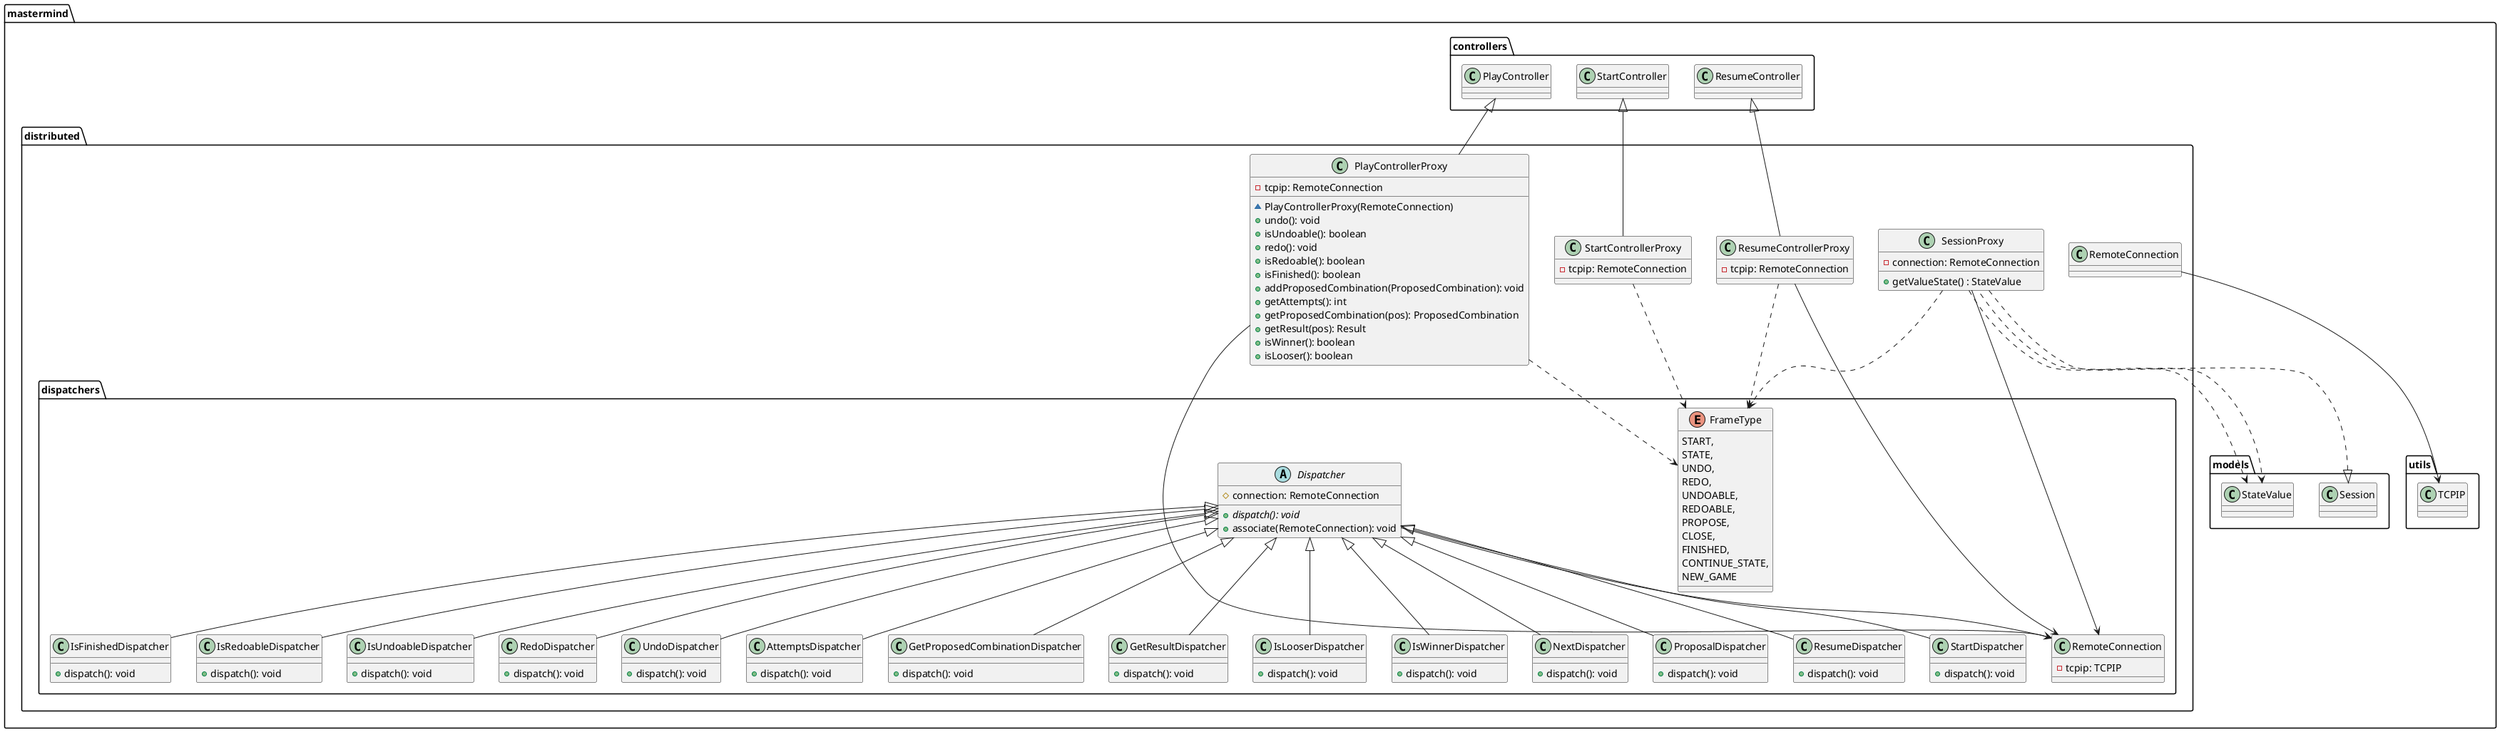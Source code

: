 @startuml

class mastermind.distributed.SessionProxy {
    - connection: RemoteConnection
    + getValueState() : StateValue
}
mastermind.models.Session <|.. mastermind.distributed.SessionProxy
mastermind.distributed.SessionProxy ..> mastermind.models.StateValue
mastermind.distributed.SessionProxy ..> mastermind.distributed.dispatchers.FrameType
mastermind.distributed.SessionProxy ..> mastermind.models.StateValue
mastermind.distributed.SessionProxy --> mastermind.distributed.dispatchers.RemoteConnection

class mastermind.distributed.StartControllerProxy {
    - tcpip: RemoteConnection
}
mastermind.controllers.StartController <|-- mastermind.distributed.StartControllerProxy
mastermind.distributed.StartControllerProxy ..> mastermind.distributed.dispatchers.FrameType

class mastermind.distributed.PlayControllerProxy {
    - tcpip: RemoteConnection
    ~ PlayControllerProxy(RemoteConnection)
    + undo(): void
    + isUndoable(): boolean
    + redo(): void
    + isRedoable(): boolean
    + isFinished(): boolean
    + addProposedCombination(ProposedCombination): void
    + getAttempts(): int
    + getProposedCombination(pos): ProposedCombination
    + getResult(pos): Result
    + isWinner(): boolean
    + isLooser(): boolean
}
mastermind.distributed.PlayControllerProxy --> mastermind.distributed.dispatchers.RemoteConnection
mastermind.controllers.PlayController <|-- mastermind.distributed.PlayControllerProxy
mastermind.distributed.PlayControllerProxy ..> mastermind.distributed.dispatchers.FrameType

class mastermind.distributed.ResumeControllerProxy {
    - tcpip: RemoteConnection
}
mastermind.controllers.ResumeController <|-- mastermind.distributed.ResumeControllerProxy
mastermind.distributed.ResumeControllerProxy ..> mastermind.distributed.dispatchers.FrameType
mastermind.distributed.ResumeControllerProxy --> mastermind.distributed.dispatchers.RemoteConnection

class mastermind.distributed.dispatchers.RemoteConnection {
    - tcpip: TCPIP
}
mastermind.distributed.RemoteConnection --> mastermind.utils.TCPIP

abstract class mastermind.distributed.dispatchers.Dispatcher {
    # connection: RemoteConnection
    + {abstract} dispatch(): void
    + associate(RemoteConnection): void
}
mastermind.distributed.dispatchers.Dispatcher --> mastermind.distributed.dispatchers.RemoteConnection

class mastermind.distributed.dispatchers.NextDispatcher {
    + dispatch(): void
}
mastermind.distributed.dispatchers.Dispatcher <|-- mastermind.distributed.dispatchers.NextDispatcher

class mastermind.distributed.dispatchers.ProposalDispatcher {
    + dispatch(): void
}
mastermind.distributed.dispatchers.Dispatcher <|-- mastermind.distributed.dispatchers.ProposalDispatcher

class mastermind.distributed.dispatchers.ResumeDispatcher {
    + dispatch(): void
}
mastermind.distributed.dispatchers.Dispatcher <|-- mastermind.distributed.dispatchers.ResumeDispatcher

class mastermind.distributed.dispatchers.StartDispatcher {
    + dispatch(): void
}
mastermind.distributed.dispatchers.Dispatcher <|-- mastermind.distributed.dispatchers.StartDispatcher

class mastermind.distributed.dispatchers.IsFinishedDispatcher {
    + dispatch(): void
}
mastermind.distributed.dispatchers.Dispatcher <|-- mastermind.distributed.dispatchers.IsFinishedDispatcher

class mastermind.distributed.dispatchers.IsRedoableDispatcher {
    + dispatch(): void
}
mastermind.distributed.dispatchers.Dispatcher <|-- mastermind.distributed.dispatchers.IsRedoableDispatcher

class mastermind.distributed.dispatchers.IsUndoableDispatcher {
    + dispatch(): void
}
mastermind.distributed.dispatchers.Dispatcher <|-- mastermind.distributed.dispatchers.IsUndoableDispatcher

class mastermind.distributed.dispatchers.RedoDispatcher {
    + dispatch(): void
}
mastermind.distributed.dispatchers.Dispatcher <|-- mastermind.distributed.dispatchers.RedoDispatcher

class mastermind.distributed.dispatchers.UndoDispatcher {
    + dispatch(): void
}
mastermind.distributed.dispatchers.Dispatcher <|-- mastermind.distributed.dispatchers.UndoDispatcher

class mastermind.distributed.dispatchers.AttemptsDispatcher {
    + dispatch(): void
}
mastermind.distributed.dispatchers.Dispatcher <|-- mastermind.distributed.dispatchers.AttemptsDispatcher

class mastermind.distributed.dispatchers.GetProposedCombinationDispatcher {
    + dispatch(): void
}
mastermind.distributed.dispatchers.Dispatcher <|-- mastermind.distributed.dispatchers.GetProposedCombinationDispatcher

class mastermind.distributed.dispatchers.GetResultDispatcher {
    + dispatch(): void
}
mastermind.distributed.dispatchers.Dispatcher <|-- mastermind.distributed.dispatchers.GetResultDispatcher

class mastermind.distributed.dispatchers.IsLooserDispatcher {
    + dispatch(): void
}
mastermind.distributed.dispatchers.Dispatcher <|-- mastermind.distributed.dispatchers.IsLooserDispatcher

class mastermind.distributed.dispatchers.IsWinnerDispatcher {
    + dispatch(): void
}
mastermind.distributed.dispatchers.Dispatcher <|-- mastermind.distributed.dispatchers.IsWinnerDispatcher

enum mastermind.distributed.dispatchers.FrameType {
    START,
	STATE,
	UNDO,
	REDO,
	UNDOABLE,
	REDOABLE,
	PROPOSE,
	CLOSE,
	FINISHED,
	CONTINUE_STATE,
	NEW_GAME
}

@enduml